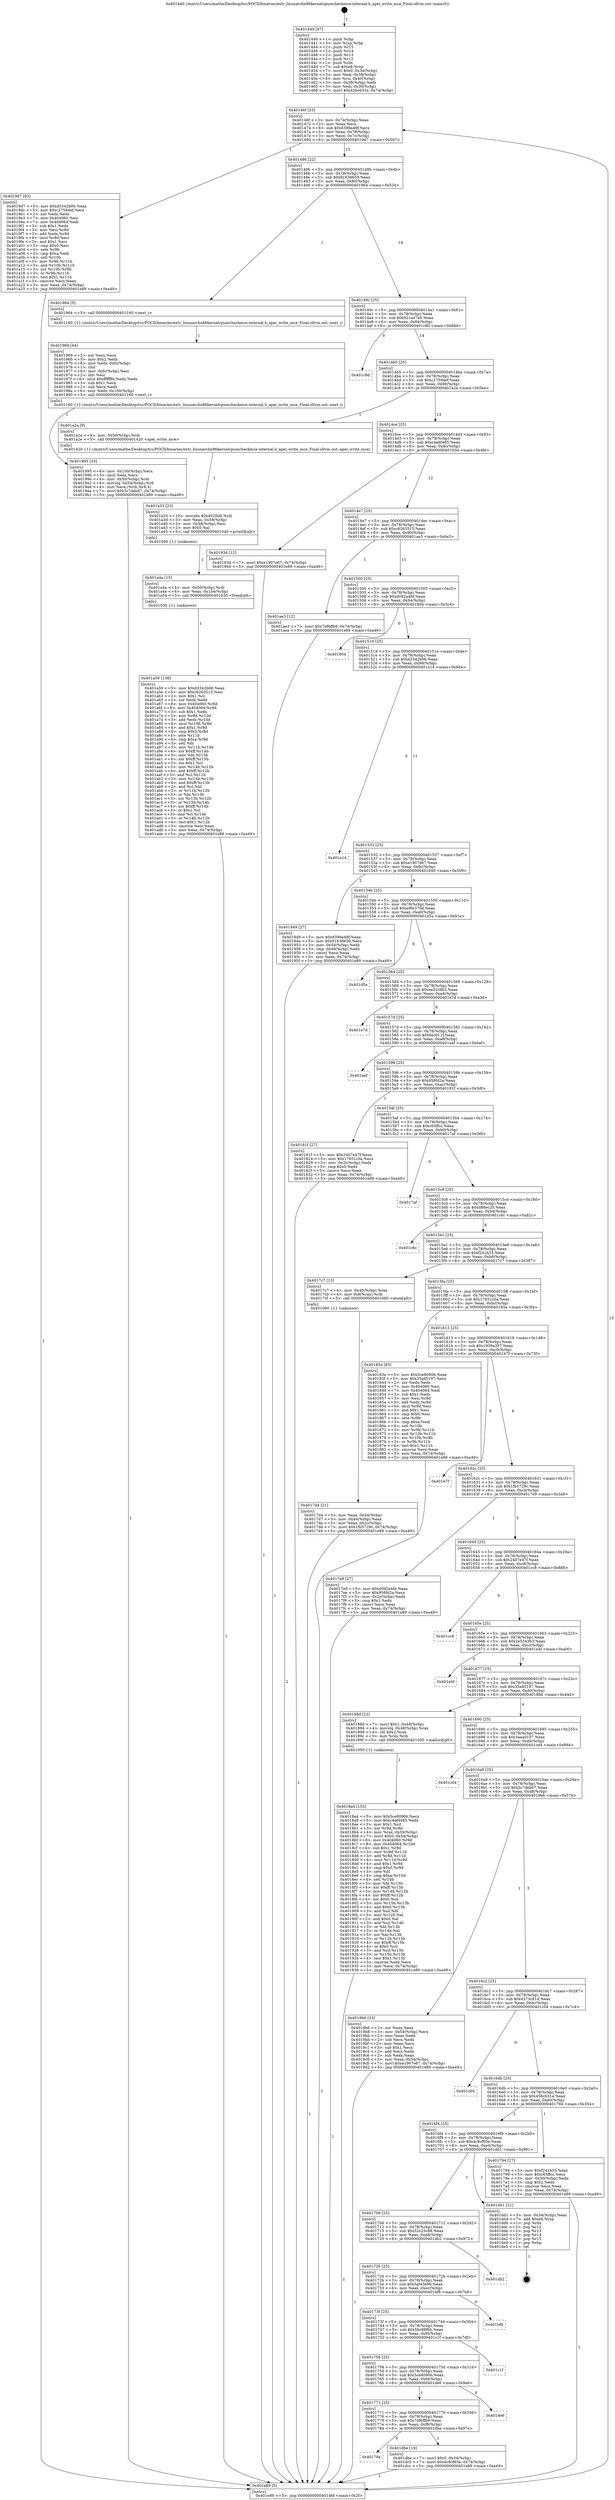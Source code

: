 digraph "0x401440" {
  label = "0x401440 (/mnt/c/Users/mathe/Desktop/tcc/POCII/binaries/extr_linuxarchx86kernelcpumcheckmce-internal.h_apei_write_mce_Final-ollvm.out::main(0))"
  labelloc = "t"
  node[shape=record]

  Entry [label="",width=0.3,height=0.3,shape=circle,fillcolor=black,style=filled]
  "0x40146f" [label="{
     0x40146f [23]\l
     | [instrs]\l
     &nbsp;&nbsp;0x40146f \<+3\>: mov -0x74(%rbp),%eax\l
     &nbsp;&nbsp;0x401472 \<+2\>: mov %eax,%ecx\l
     &nbsp;&nbsp;0x401474 \<+6\>: sub $0x8399a48f,%ecx\l
     &nbsp;&nbsp;0x40147a \<+3\>: mov %eax,-0x78(%rbp)\l
     &nbsp;&nbsp;0x40147d \<+3\>: mov %ecx,-0x7c(%rbp)\l
     &nbsp;&nbsp;0x401480 \<+6\>: je 00000000004019d7 \<main+0x597\>\l
  }"]
  "0x4019d7" [label="{
     0x4019d7 [83]\l
     | [instrs]\l
     &nbsp;&nbsp;0x4019d7 \<+5\>: mov $0xd3342b06,%eax\l
     &nbsp;&nbsp;0x4019dc \<+5\>: mov $0xc27594ef,%ecx\l
     &nbsp;&nbsp;0x4019e1 \<+2\>: xor %edx,%edx\l
     &nbsp;&nbsp;0x4019e3 \<+7\>: mov 0x404060,%esi\l
     &nbsp;&nbsp;0x4019ea \<+7\>: mov 0x404064,%edi\l
     &nbsp;&nbsp;0x4019f1 \<+3\>: sub $0x1,%edx\l
     &nbsp;&nbsp;0x4019f4 \<+3\>: mov %esi,%r8d\l
     &nbsp;&nbsp;0x4019f7 \<+3\>: add %edx,%r8d\l
     &nbsp;&nbsp;0x4019fa \<+4\>: imul %r8d,%esi\l
     &nbsp;&nbsp;0x4019fe \<+3\>: and $0x1,%esi\l
     &nbsp;&nbsp;0x401a01 \<+3\>: cmp $0x0,%esi\l
     &nbsp;&nbsp;0x401a04 \<+4\>: sete %r9b\l
     &nbsp;&nbsp;0x401a08 \<+3\>: cmp $0xa,%edi\l
     &nbsp;&nbsp;0x401a0b \<+4\>: setl %r10b\l
     &nbsp;&nbsp;0x401a0f \<+3\>: mov %r9b,%r11b\l
     &nbsp;&nbsp;0x401a12 \<+3\>: and %r10b,%r11b\l
     &nbsp;&nbsp;0x401a15 \<+3\>: xor %r10b,%r9b\l
     &nbsp;&nbsp;0x401a18 \<+3\>: or %r9b,%r11b\l
     &nbsp;&nbsp;0x401a1b \<+4\>: test $0x1,%r11b\l
     &nbsp;&nbsp;0x401a1f \<+3\>: cmovne %ecx,%eax\l
     &nbsp;&nbsp;0x401a22 \<+3\>: mov %eax,-0x74(%rbp)\l
     &nbsp;&nbsp;0x401a25 \<+5\>: jmp 0000000000401e89 \<main+0xa49\>\l
  }"]
  "0x401486" [label="{
     0x401486 [22]\l
     | [instrs]\l
     &nbsp;&nbsp;0x401486 \<+5\>: jmp 000000000040148b \<main+0x4b\>\l
     &nbsp;&nbsp;0x40148b \<+3\>: mov -0x78(%rbp),%eax\l
     &nbsp;&nbsp;0x40148e \<+5\>: sub $0x91638659,%eax\l
     &nbsp;&nbsp;0x401493 \<+3\>: mov %eax,-0x80(%rbp)\l
     &nbsp;&nbsp;0x401496 \<+6\>: je 0000000000401964 \<main+0x524\>\l
  }"]
  Exit [label="",width=0.3,height=0.3,shape=circle,fillcolor=black,style=filled,peripheries=2]
  "0x401964" [label="{
     0x401964 [5]\l
     | [instrs]\l
     &nbsp;&nbsp;0x401964 \<+5\>: call 0000000000401160 \<next_i\>\l
     | [calls]\l
     &nbsp;&nbsp;0x401160 \{1\} (/mnt/c/Users/mathe/Desktop/tcc/POCII/binaries/extr_linuxarchx86kernelcpumcheckmce-internal.h_apei_write_mce_Final-ollvm.out::next_i)\l
  }"]
  "0x40149c" [label="{
     0x40149c [25]\l
     | [instrs]\l
     &nbsp;&nbsp;0x40149c \<+5\>: jmp 00000000004014a1 \<main+0x61\>\l
     &nbsp;&nbsp;0x4014a1 \<+3\>: mov -0x78(%rbp),%eax\l
     &nbsp;&nbsp;0x4014a4 \<+5\>: sub $0x921ad7a9,%eax\l
     &nbsp;&nbsp;0x4014a9 \<+6\>: mov %eax,-0x84(%rbp)\l
     &nbsp;&nbsp;0x4014af \<+6\>: je 0000000000401c8d \<main+0x84d\>\l
  }"]
  "0x40178a" [label="{
     0x40178a\l
  }", style=dashed]
  "0x401c8d" [label="{
     0x401c8d\l
  }", style=dashed]
  "0x4014b5" [label="{
     0x4014b5 [25]\l
     | [instrs]\l
     &nbsp;&nbsp;0x4014b5 \<+5\>: jmp 00000000004014ba \<main+0x7a\>\l
     &nbsp;&nbsp;0x4014ba \<+3\>: mov -0x78(%rbp),%eax\l
     &nbsp;&nbsp;0x4014bd \<+5\>: sub $0xc27594ef,%eax\l
     &nbsp;&nbsp;0x4014c2 \<+6\>: mov %eax,-0x88(%rbp)\l
     &nbsp;&nbsp;0x4014c8 \<+6\>: je 0000000000401a2a \<main+0x5ea\>\l
  }"]
  "0x401dbe" [label="{
     0x401dbe [19]\l
     | [instrs]\l
     &nbsp;&nbsp;0x401dbe \<+7\>: movl $0x0,-0x34(%rbp)\l
     &nbsp;&nbsp;0x401dc5 \<+7\>: movl $0x4c8cf65e,-0x74(%rbp)\l
     &nbsp;&nbsp;0x401dcc \<+5\>: jmp 0000000000401e89 \<main+0xa49\>\l
  }"]
  "0x401a2a" [label="{
     0x401a2a [9]\l
     | [instrs]\l
     &nbsp;&nbsp;0x401a2a \<+4\>: mov -0x50(%rbp),%rdi\l
     &nbsp;&nbsp;0x401a2e \<+5\>: call 0000000000401420 \<apei_write_mce\>\l
     | [calls]\l
     &nbsp;&nbsp;0x401420 \{1\} (/mnt/c/Users/mathe/Desktop/tcc/POCII/binaries/extr_linuxarchx86kernelcpumcheckmce-internal.h_apei_write_mce_Final-ollvm.out::apei_write_mce)\l
  }"]
  "0x4014ce" [label="{
     0x4014ce [25]\l
     | [instrs]\l
     &nbsp;&nbsp;0x4014ce \<+5\>: jmp 00000000004014d3 \<main+0x93\>\l
     &nbsp;&nbsp;0x4014d3 \<+3\>: mov -0x78(%rbp),%eax\l
     &nbsp;&nbsp;0x4014d6 \<+5\>: sub $0xc4a6f485,%eax\l
     &nbsp;&nbsp;0x4014db \<+6\>: mov %eax,-0x8c(%rbp)\l
     &nbsp;&nbsp;0x4014e1 \<+6\>: je 000000000040193d \<main+0x4fd\>\l
  }"]
  "0x401771" [label="{
     0x401771 [25]\l
     | [instrs]\l
     &nbsp;&nbsp;0x401771 \<+5\>: jmp 0000000000401776 \<main+0x336\>\l
     &nbsp;&nbsp;0x401776 \<+3\>: mov -0x78(%rbp),%eax\l
     &nbsp;&nbsp;0x401779 \<+5\>: sub $0x7df6ffb9,%eax\l
     &nbsp;&nbsp;0x40177e \<+6\>: mov %eax,-0xf8(%rbp)\l
     &nbsp;&nbsp;0x401784 \<+6\>: je 0000000000401dbe \<main+0x97e\>\l
  }"]
  "0x40193d" [label="{
     0x40193d [12]\l
     | [instrs]\l
     &nbsp;&nbsp;0x40193d \<+7\>: movl $0xe1907e67,-0x74(%rbp)\l
     &nbsp;&nbsp;0x401944 \<+5\>: jmp 0000000000401e89 \<main+0xa49\>\l
  }"]
  "0x4014e7" [label="{
     0x4014e7 [25]\l
     | [instrs]\l
     &nbsp;&nbsp;0x4014e7 \<+5\>: jmp 00000000004014ec \<main+0xac\>\l
     &nbsp;&nbsp;0x4014ec \<+3\>: mov -0x78(%rbp),%eax\l
     &nbsp;&nbsp;0x4014ef \<+5\>: sub $0xc6263515,%eax\l
     &nbsp;&nbsp;0x4014f4 \<+6\>: mov %eax,-0x90(%rbp)\l
     &nbsp;&nbsp;0x4014fa \<+6\>: je 0000000000401ae3 \<main+0x6a3\>\l
  }"]
  "0x401de6" [label="{
     0x401de6\l
  }", style=dashed]
  "0x401ae3" [label="{
     0x401ae3 [12]\l
     | [instrs]\l
     &nbsp;&nbsp;0x401ae3 \<+7\>: movl $0x7df6ffb9,-0x74(%rbp)\l
     &nbsp;&nbsp;0x401aea \<+5\>: jmp 0000000000401e89 \<main+0xa49\>\l
  }"]
  "0x401500" [label="{
     0x401500 [25]\l
     | [instrs]\l
     &nbsp;&nbsp;0x401500 \<+5\>: jmp 0000000000401505 \<main+0xc5\>\l
     &nbsp;&nbsp;0x401505 \<+3\>: mov -0x78(%rbp),%eax\l
     &nbsp;&nbsp;0x401508 \<+5\>: sub $0xd092a4fd,%eax\l
     &nbsp;&nbsp;0x40150d \<+6\>: mov %eax,-0x94(%rbp)\l
     &nbsp;&nbsp;0x401513 \<+6\>: je 0000000000401804 \<main+0x3c4\>\l
  }"]
  "0x401758" [label="{
     0x401758 [25]\l
     | [instrs]\l
     &nbsp;&nbsp;0x401758 \<+5\>: jmp 000000000040175d \<main+0x31d\>\l
     &nbsp;&nbsp;0x40175d \<+3\>: mov -0x78(%rbp),%eax\l
     &nbsp;&nbsp;0x401760 \<+5\>: sub $0x5ce8090b,%eax\l
     &nbsp;&nbsp;0x401765 \<+6\>: mov %eax,-0xf4(%rbp)\l
     &nbsp;&nbsp;0x40176b \<+6\>: je 0000000000401de6 \<main+0x9a6\>\l
  }"]
  "0x401804" [label="{
     0x401804\l
  }", style=dashed]
  "0x401519" [label="{
     0x401519 [25]\l
     | [instrs]\l
     &nbsp;&nbsp;0x401519 \<+5\>: jmp 000000000040151e \<main+0xde\>\l
     &nbsp;&nbsp;0x40151e \<+3\>: mov -0x78(%rbp),%eax\l
     &nbsp;&nbsp;0x401521 \<+5\>: sub $0xd3342b06,%eax\l
     &nbsp;&nbsp;0x401526 \<+6\>: mov %eax,-0x98(%rbp)\l
     &nbsp;&nbsp;0x40152c \<+6\>: je 0000000000401e14 \<main+0x9d4\>\l
  }"]
  "0x401c1f" [label="{
     0x401c1f\l
  }", style=dashed]
  "0x401e14" [label="{
     0x401e14\l
  }", style=dashed]
  "0x401532" [label="{
     0x401532 [25]\l
     | [instrs]\l
     &nbsp;&nbsp;0x401532 \<+5\>: jmp 0000000000401537 \<main+0xf7\>\l
     &nbsp;&nbsp;0x401537 \<+3\>: mov -0x78(%rbp),%eax\l
     &nbsp;&nbsp;0x40153a \<+5\>: sub $0xe1907e67,%eax\l
     &nbsp;&nbsp;0x40153f \<+6\>: mov %eax,-0x9c(%rbp)\l
     &nbsp;&nbsp;0x401545 \<+6\>: je 0000000000401949 \<main+0x509\>\l
  }"]
  "0x40173f" [label="{
     0x40173f [25]\l
     | [instrs]\l
     &nbsp;&nbsp;0x40173f \<+5\>: jmp 0000000000401744 \<main+0x304\>\l
     &nbsp;&nbsp;0x401744 \<+3\>: mov -0x78(%rbp),%eax\l
     &nbsp;&nbsp;0x401747 \<+5\>: sub $0x5bc88f6b,%eax\l
     &nbsp;&nbsp;0x40174c \<+6\>: mov %eax,-0xf0(%rbp)\l
     &nbsp;&nbsp;0x401752 \<+6\>: je 0000000000401c1f \<main+0x7df\>\l
  }"]
  "0x401949" [label="{
     0x401949 [27]\l
     | [instrs]\l
     &nbsp;&nbsp;0x401949 \<+5\>: mov $0x8399a48f,%eax\l
     &nbsp;&nbsp;0x40194e \<+5\>: mov $0x91638659,%ecx\l
     &nbsp;&nbsp;0x401953 \<+3\>: mov -0x54(%rbp),%edx\l
     &nbsp;&nbsp;0x401956 \<+3\>: cmp -0x48(%rbp),%edx\l
     &nbsp;&nbsp;0x401959 \<+3\>: cmovl %ecx,%eax\l
     &nbsp;&nbsp;0x40195c \<+3\>: mov %eax,-0x74(%rbp)\l
     &nbsp;&nbsp;0x40195f \<+5\>: jmp 0000000000401e89 \<main+0xa49\>\l
  }"]
  "0x40154b" [label="{
     0x40154b [25]\l
     | [instrs]\l
     &nbsp;&nbsp;0x40154b \<+5\>: jmp 0000000000401550 \<main+0x110\>\l
     &nbsp;&nbsp;0x401550 \<+3\>: mov -0x78(%rbp),%eax\l
     &nbsp;&nbsp;0x401553 \<+5\>: sub $0xe9fe370d,%eax\l
     &nbsp;&nbsp;0x401558 \<+6\>: mov %eax,-0xa0(%rbp)\l
     &nbsp;&nbsp;0x40155e \<+6\>: je 0000000000401d5a \<main+0x91a\>\l
  }"]
  "0x401bf8" [label="{
     0x401bf8\l
  }", style=dashed]
  "0x401d5a" [label="{
     0x401d5a\l
  }", style=dashed]
  "0x401564" [label="{
     0x401564 [25]\l
     | [instrs]\l
     &nbsp;&nbsp;0x401564 \<+5\>: jmp 0000000000401569 \<main+0x129\>\l
     &nbsp;&nbsp;0x401569 \<+3\>: mov -0x78(%rbp),%eax\l
     &nbsp;&nbsp;0x40156c \<+5\>: sub $0xea52cbb3,%eax\l
     &nbsp;&nbsp;0x401571 \<+6\>: mov %eax,-0xa4(%rbp)\l
     &nbsp;&nbsp;0x401577 \<+6\>: je 0000000000401e7d \<main+0xa3d\>\l
  }"]
  "0x401726" [label="{
     0x401726 [25]\l
     | [instrs]\l
     &nbsp;&nbsp;0x401726 \<+5\>: jmp 000000000040172b \<main+0x2eb\>\l
     &nbsp;&nbsp;0x40172b \<+3\>: mov -0x78(%rbp),%eax\l
     &nbsp;&nbsp;0x40172e \<+5\>: sub $0x5af43e96,%eax\l
     &nbsp;&nbsp;0x401733 \<+6\>: mov %eax,-0xec(%rbp)\l
     &nbsp;&nbsp;0x401739 \<+6\>: je 0000000000401bf8 \<main+0x7b8\>\l
  }"]
  "0x401e7d" [label="{
     0x401e7d\l
  }", style=dashed]
  "0x40157d" [label="{
     0x40157d [25]\l
     | [instrs]\l
     &nbsp;&nbsp;0x40157d \<+5\>: jmp 0000000000401582 \<main+0x142\>\l
     &nbsp;&nbsp;0x401582 \<+3\>: mov -0x78(%rbp),%eax\l
     &nbsp;&nbsp;0x401585 \<+5\>: sub $0x6ec911f,%eax\l
     &nbsp;&nbsp;0x40158a \<+6\>: mov %eax,-0xa8(%rbp)\l
     &nbsp;&nbsp;0x401590 \<+6\>: je 0000000000401aef \<main+0x6af\>\l
  }"]
  "0x401db2" [label="{
     0x401db2\l
  }", style=dashed]
  "0x401aef" [label="{
     0x401aef\l
  }", style=dashed]
  "0x401596" [label="{
     0x401596 [25]\l
     | [instrs]\l
     &nbsp;&nbsp;0x401596 \<+5\>: jmp 000000000040159b \<main+0x15b\>\l
     &nbsp;&nbsp;0x40159b \<+3\>: mov -0x78(%rbp),%eax\l
     &nbsp;&nbsp;0x40159e \<+5\>: sub $0x958fd2a,%eax\l
     &nbsp;&nbsp;0x4015a3 \<+6\>: mov %eax,-0xac(%rbp)\l
     &nbsp;&nbsp;0x4015a9 \<+6\>: je 000000000040181f \<main+0x3df\>\l
  }"]
  "0x40170d" [label="{
     0x40170d [25]\l
     | [instrs]\l
     &nbsp;&nbsp;0x40170d \<+5\>: jmp 0000000000401712 \<main+0x2d2\>\l
     &nbsp;&nbsp;0x401712 \<+3\>: mov -0x78(%rbp),%eax\l
     &nbsp;&nbsp;0x401715 \<+5\>: sub $0x52c23c88,%eax\l
     &nbsp;&nbsp;0x40171a \<+6\>: mov %eax,-0xe8(%rbp)\l
     &nbsp;&nbsp;0x401720 \<+6\>: je 0000000000401db2 \<main+0x972\>\l
  }"]
  "0x40181f" [label="{
     0x40181f [27]\l
     | [instrs]\l
     &nbsp;&nbsp;0x40181f \<+5\>: mov $0x24b7e47f,%eax\l
     &nbsp;&nbsp;0x401824 \<+5\>: mov $0x17651c0a,%ecx\l
     &nbsp;&nbsp;0x401829 \<+3\>: mov -0x2c(%rbp),%edx\l
     &nbsp;&nbsp;0x40182c \<+3\>: cmp $0x0,%edx\l
     &nbsp;&nbsp;0x40182f \<+3\>: cmove %ecx,%eax\l
     &nbsp;&nbsp;0x401832 \<+3\>: mov %eax,-0x74(%rbp)\l
     &nbsp;&nbsp;0x401835 \<+5\>: jmp 0000000000401e89 \<main+0xa49\>\l
  }"]
  "0x4015af" [label="{
     0x4015af [25]\l
     | [instrs]\l
     &nbsp;&nbsp;0x4015af \<+5\>: jmp 00000000004015b4 \<main+0x174\>\l
     &nbsp;&nbsp;0x4015b4 \<+3\>: mov -0x78(%rbp),%eax\l
     &nbsp;&nbsp;0x4015b7 \<+5\>: sub $0xc65ffcc,%eax\l
     &nbsp;&nbsp;0x4015bc \<+6\>: mov %eax,-0xb0(%rbp)\l
     &nbsp;&nbsp;0x4015c2 \<+6\>: je 00000000004017af \<main+0x36f\>\l
  }"]
  "0x401dd1" [label="{
     0x401dd1 [21]\l
     | [instrs]\l
     &nbsp;&nbsp;0x401dd1 \<+3\>: mov -0x34(%rbp),%eax\l
     &nbsp;&nbsp;0x401dd4 \<+7\>: add $0xe8,%rsp\l
     &nbsp;&nbsp;0x401ddb \<+1\>: pop %rbx\l
     &nbsp;&nbsp;0x401ddc \<+2\>: pop %r12\l
     &nbsp;&nbsp;0x401dde \<+2\>: pop %r13\l
     &nbsp;&nbsp;0x401de0 \<+2\>: pop %r14\l
     &nbsp;&nbsp;0x401de2 \<+2\>: pop %r15\l
     &nbsp;&nbsp;0x401de4 \<+1\>: pop %rbp\l
     &nbsp;&nbsp;0x401de5 \<+1\>: ret\l
  }"]
  "0x4017af" [label="{
     0x4017af\l
  }", style=dashed]
  "0x4015c8" [label="{
     0x4015c8 [25]\l
     | [instrs]\l
     &nbsp;&nbsp;0x4015c8 \<+5\>: jmp 00000000004015cd \<main+0x18d\>\l
     &nbsp;&nbsp;0x4015cd \<+3\>: mov -0x78(%rbp),%eax\l
     &nbsp;&nbsp;0x4015d0 \<+5\>: sub $0xd88ec20,%eax\l
     &nbsp;&nbsp;0x4015d5 \<+6\>: mov %eax,-0xb4(%rbp)\l
     &nbsp;&nbsp;0x4015db \<+6\>: je 0000000000401c6c \<main+0x82c\>\l
  }"]
  "0x401a59" [label="{
     0x401a59 [138]\l
     | [instrs]\l
     &nbsp;&nbsp;0x401a59 \<+5\>: mov $0xd3342b06,%eax\l
     &nbsp;&nbsp;0x401a5e \<+5\>: mov $0xc6263515,%esi\l
     &nbsp;&nbsp;0x401a63 \<+2\>: mov $0x1,%cl\l
     &nbsp;&nbsp;0x401a65 \<+2\>: xor %edx,%edx\l
     &nbsp;&nbsp;0x401a67 \<+8\>: mov 0x404060,%r8d\l
     &nbsp;&nbsp;0x401a6f \<+8\>: mov 0x404064,%r9d\l
     &nbsp;&nbsp;0x401a77 \<+3\>: sub $0x1,%edx\l
     &nbsp;&nbsp;0x401a7a \<+3\>: mov %r8d,%r10d\l
     &nbsp;&nbsp;0x401a7d \<+3\>: add %edx,%r10d\l
     &nbsp;&nbsp;0x401a80 \<+4\>: imul %r10d,%r8d\l
     &nbsp;&nbsp;0x401a84 \<+4\>: and $0x1,%r8d\l
     &nbsp;&nbsp;0x401a88 \<+4\>: cmp $0x0,%r8d\l
     &nbsp;&nbsp;0x401a8c \<+4\>: sete %r11b\l
     &nbsp;&nbsp;0x401a90 \<+4\>: cmp $0xa,%r9d\l
     &nbsp;&nbsp;0x401a94 \<+3\>: setl %bl\l
     &nbsp;&nbsp;0x401a97 \<+3\>: mov %r11b,%r14b\l
     &nbsp;&nbsp;0x401a9a \<+4\>: xor $0xff,%r14b\l
     &nbsp;&nbsp;0x401a9e \<+3\>: mov %bl,%r15b\l
     &nbsp;&nbsp;0x401aa1 \<+4\>: xor $0xff,%r15b\l
     &nbsp;&nbsp;0x401aa5 \<+3\>: xor $0x1,%cl\l
     &nbsp;&nbsp;0x401aa8 \<+3\>: mov %r14b,%r12b\l
     &nbsp;&nbsp;0x401aab \<+4\>: and $0xff,%r12b\l
     &nbsp;&nbsp;0x401aaf \<+3\>: and %cl,%r11b\l
     &nbsp;&nbsp;0x401ab2 \<+3\>: mov %r15b,%r13b\l
     &nbsp;&nbsp;0x401ab5 \<+4\>: and $0xff,%r13b\l
     &nbsp;&nbsp;0x401ab9 \<+2\>: and %cl,%bl\l
     &nbsp;&nbsp;0x401abb \<+3\>: or %r11b,%r12b\l
     &nbsp;&nbsp;0x401abe \<+3\>: or %bl,%r13b\l
     &nbsp;&nbsp;0x401ac1 \<+3\>: xor %r13b,%r12b\l
     &nbsp;&nbsp;0x401ac4 \<+3\>: or %r15b,%r14b\l
     &nbsp;&nbsp;0x401ac7 \<+4\>: xor $0xff,%r14b\l
     &nbsp;&nbsp;0x401acb \<+3\>: or $0x1,%cl\l
     &nbsp;&nbsp;0x401ace \<+3\>: and %cl,%r14b\l
     &nbsp;&nbsp;0x401ad1 \<+3\>: or %r14b,%r12b\l
     &nbsp;&nbsp;0x401ad4 \<+4\>: test $0x1,%r12b\l
     &nbsp;&nbsp;0x401ad8 \<+3\>: cmovne %esi,%eax\l
     &nbsp;&nbsp;0x401adb \<+3\>: mov %eax,-0x74(%rbp)\l
     &nbsp;&nbsp;0x401ade \<+5\>: jmp 0000000000401e89 \<main+0xa49\>\l
  }"]
  "0x401c6c" [label="{
     0x401c6c\l
  }", style=dashed]
  "0x4015e1" [label="{
     0x4015e1 [25]\l
     | [instrs]\l
     &nbsp;&nbsp;0x4015e1 \<+5\>: jmp 00000000004015e6 \<main+0x1a6\>\l
     &nbsp;&nbsp;0x4015e6 \<+3\>: mov -0x78(%rbp),%eax\l
     &nbsp;&nbsp;0x4015e9 \<+5\>: sub $0xf241b33,%eax\l
     &nbsp;&nbsp;0x4015ee \<+6\>: mov %eax,-0xb8(%rbp)\l
     &nbsp;&nbsp;0x4015f4 \<+6\>: je 00000000004017c7 \<main+0x387\>\l
  }"]
  "0x401a4a" [label="{
     0x401a4a [15]\l
     | [instrs]\l
     &nbsp;&nbsp;0x401a4a \<+4\>: mov -0x50(%rbp),%rdi\l
     &nbsp;&nbsp;0x401a4e \<+6\>: mov %eax,-0x104(%rbp)\l
     &nbsp;&nbsp;0x401a54 \<+5\>: call 0000000000401030 \<free@plt\>\l
     | [calls]\l
     &nbsp;&nbsp;0x401030 \{1\} (unknown)\l
  }"]
  "0x4017c7" [label="{
     0x4017c7 [13]\l
     | [instrs]\l
     &nbsp;&nbsp;0x4017c7 \<+4\>: mov -0x40(%rbp),%rax\l
     &nbsp;&nbsp;0x4017cb \<+4\>: mov 0x8(%rax),%rdi\l
     &nbsp;&nbsp;0x4017cf \<+5\>: call 0000000000401060 \<atoi@plt\>\l
     | [calls]\l
     &nbsp;&nbsp;0x401060 \{1\} (unknown)\l
  }"]
  "0x4015fa" [label="{
     0x4015fa [25]\l
     | [instrs]\l
     &nbsp;&nbsp;0x4015fa \<+5\>: jmp 00000000004015ff \<main+0x1bf\>\l
     &nbsp;&nbsp;0x4015ff \<+3\>: mov -0x78(%rbp),%eax\l
     &nbsp;&nbsp;0x401602 \<+5\>: sub $0x17651c0a,%eax\l
     &nbsp;&nbsp;0x401607 \<+6\>: mov %eax,-0xbc(%rbp)\l
     &nbsp;&nbsp;0x40160d \<+6\>: je 000000000040183a \<main+0x3fa\>\l
  }"]
  "0x401a33" [label="{
     0x401a33 [23]\l
     | [instrs]\l
     &nbsp;&nbsp;0x401a33 \<+10\>: movabs $0x4020d6,%rdi\l
     &nbsp;&nbsp;0x401a3d \<+3\>: mov %eax,-0x58(%rbp)\l
     &nbsp;&nbsp;0x401a40 \<+3\>: mov -0x58(%rbp),%esi\l
     &nbsp;&nbsp;0x401a43 \<+2\>: mov $0x0,%al\l
     &nbsp;&nbsp;0x401a45 \<+5\>: call 0000000000401040 \<printf@plt\>\l
     | [calls]\l
     &nbsp;&nbsp;0x401040 \{1\} (unknown)\l
  }"]
  "0x40183a" [label="{
     0x40183a [83]\l
     | [instrs]\l
     &nbsp;&nbsp;0x40183a \<+5\>: mov $0x5ce8090b,%eax\l
     &nbsp;&nbsp;0x40183f \<+5\>: mov $0x35a85197,%ecx\l
     &nbsp;&nbsp;0x401844 \<+2\>: xor %edx,%edx\l
     &nbsp;&nbsp;0x401846 \<+7\>: mov 0x404060,%esi\l
     &nbsp;&nbsp;0x40184d \<+7\>: mov 0x404064,%edi\l
     &nbsp;&nbsp;0x401854 \<+3\>: sub $0x1,%edx\l
     &nbsp;&nbsp;0x401857 \<+3\>: mov %esi,%r8d\l
     &nbsp;&nbsp;0x40185a \<+3\>: add %edx,%r8d\l
     &nbsp;&nbsp;0x40185d \<+4\>: imul %r8d,%esi\l
     &nbsp;&nbsp;0x401861 \<+3\>: and $0x1,%esi\l
     &nbsp;&nbsp;0x401864 \<+3\>: cmp $0x0,%esi\l
     &nbsp;&nbsp;0x401867 \<+4\>: sete %r9b\l
     &nbsp;&nbsp;0x40186b \<+3\>: cmp $0xa,%edi\l
     &nbsp;&nbsp;0x40186e \<+4\>: setl %r10b\l
     &nbsp;&nbsp;0x401872 \<+3\>: mov %r9b,%r11b\l
     &nbsp;&nbsp;0x401875 \<+3\>: and %r10b,%r11b\l
     &nbsp;&nbsp;0x401878 \<+3\>: xor %r10b,%r9b\l
     &nbsp;&nbsp;0x40187b \<+3\>: or %r9b,%r11b\l
     &nbsp;&nbsp;0x40187e \<+4\>: test $0x1,%r11b\l
     &nbsp;&nbsp;0x401882 \<+3\>: cmovne %ecx,%eax\l
     &nbsp;&nbsp;0x401885 \<+3\>: mov %eax,-0x74(%rbp)\l
     &nbsp;&nbsp;0x401888 \<+5\>: jmp 0000000000401e89 \<main+0xa49\>\l
  }"]
  "0x401613" [label="{
     0x401613 [25]\l
     | [instrs]\l
     &nbsp;&nbsp;0x401613 \<+5\>: jmp 0000000000401618 \<main+0x1d8\>\l
     &nbsp;&nbsp;0x401618 \<+3\>: mov -0x78(%rbp),%eax\l
     &nbsp;&nbsp;0x40161b \<+5\>: sub $0x1939a357,%eax\l
     &nbsp;&nbsp;0x401620 \<+6\>: mov %eax,-0xc0(%rbp)\l
     &nbsp;&nbsp;0x401626 \<+6\>: je 0000000000401b7f \<main+0x73f\>\l
  }"]
  "0x401995" [label="{
     0x401995 [33]\l
     | [instrs]\l
     &nbsp;&nbsp;0x401995 \<+6\>: mov -0x100(%rbp),%ecx\l
     &nbsp;&nbsp;0x40199b \<+3\>: imul %eax,%ecx\l
     &nbsp;&nbsp;0x40199e \<+4\>: mov -0x50(%rbp),%rdi\l
     &nbsp;&nbsp;0x4019a2 \<+4\>: movslq -0x54(%rbp),%r8\l
     &nbsp;&nbsp;0x4019a6 \<+4\>: mov %ecx,(%rdi,%r8,4)\l
     &nbsp;&nbsp;0x4019aa \<+7\>: movl $0x3c7deb67,-0x74(%rbp)\l
     &nbsp;&nbsp;0x4019b1 \<+5\>: jmp 0000000000401e89 \<main+0xa49\>\l
  }"]
  "0x401b7f" [label="{
     0x401b7f\l
  }", style=dashed]
  "0x40162c" [label="{
     0x40162c [25]\l
     | [instrs]\l
     &nbsp;&nbsp;0x40162c \<+5\>: jmp 0000000000401631 \<main+0x1f1\>\l
     &nbsp;&nbsp;0x401631 \<+3\>: mov -0x78(%rbp),%eax\l
     &nbsp;&nbsp;0x401634 \<+5\>: sub $0x1fb5729c,%eax\l
     &nbsp;&nbsp;0x401639 \<+6\>: mov %eax,-0xc4(%rbp)\l
     &nbsp;&nbsp;0x40163f \<+6\>: je 00000000004017e9 \<main+0x3a9\>\l
  }"]
  "0x401969" [label="{
     0x401969 [44]\l
     | [instrs]\l
     &nbsp;&nbsp;0x401969 \<+2\>: xor %ecx,%ecx\l
     &nbsp;&nbsp;0x40196b \<+5\>: mov $0x2,%edx\l
     &nbsp;&nbsp;0x401970 \<+6\>: mov %edx,-0xfc(%rbp)\l
     &nbsp;&nbsp;0x401976 \<+1\>: cltd\l
     &nbsp;&nbsp;0x401977 \<+6\>: mov -0xfc(%rbp),%esi\l
     &nbsp;&nbsp;0x40197d \<+2\>: idiv %esi\l
     &nbsp;&nbsp;0x40197f \<+6\>: imul $0xfffffffe,%edx,%edx\l
     &nbsp;&nbsp;0x401985 \<+3\>: sub $0x1,%ecx\l
     &nbsp;&nbsp;0x401988 \<+2\>: sub %ecx,%edx\l
     &nbsp;&nbsp;0x40198a \<+6\>: mov %edx,-0x100(%rbp)\l
     &nbsp;&nbsp;0x401990 \<+5\>: call 0000000000401160 \<next_i\>\l
     | [calls]\l
     &nbsp;&nbsp;0x401160 \{1\} (/mnt/c/Users/mathe/Desktop/tcc/POCII/binaries/extr_linuxarchx86kernelcpumcheckmce-internal.h_apei_write_mce_Final-ollvm.out::next_i)\l
  }"]
  "0x4017e9" [label="{
     0x4017e9 [27]\l
     | [instrs]\l
     &nbsp;&nbsp;0x4017e9 \<+5\>: mov $0xd092a4fd,%eax\l
     &nbsp;&nbsp;0x4017ee \<+5\>: mov $0x958fd2a,%ecx\l
     &nbsp;&nbsp;0x4017f3 \<+3\>: mov -0x2c(%rbp),%edx\l
     &nbsp;&nbsp;0x4017f6 \<+3\>: cmp $0x1,%edx\l
     &nbsp;&nbsp;0x4017f9 \<+3\>: cmovl %ecx,%eax\l
     &nbsp;&nbsp;0x4017fc \<+3\>: mov %eax,-0x74(%rbp)\l
     &nbsp;&nbsp;0x4017ff \<+5\>: jmp 0000000000401e89 \<main+0xa49\>\l
  }"]
  "0x401645" [label="{
     0x401645 [25]\l
     | [instrs]\l
     &nbsp;&nbsp;0x401645 \<+5\>: jmp 000000000040164a \<main+0x20a\>\l
     &nbsp;&nbsp;0x40164a \<+3\>: mov -0x78(%rbp),%eax\l
     &nbsp;&nbsp;0x40164d \<+5\>: sub $0x24b7e47f,%eax\l
     &nbsp;&nbsp;0x401652 \<+6\>: mov %eax,-0xc8(%rbp)\l
     &nbsp;&nbsp;0x401658 \<+6\>: je 0000000000401cc8 \<main+0x888\>\l
  }"]
  "0x4018a4" [label="{
     0x4018a4 [153]\l
     | [instrs]\l
     &nbsp;&nbsp;0x4018a4 \<+5\>: mov $0x5ce8090b,%ecx\l
     &nbsp;&nbsp;0x4018a9 \<+5\>: mov $0xc4a6f485,%edx\l
     &nbsp;&nbsp;0x4018ae \<+3\>: mov $0x1,%sil\l
     &nbsp;&nbsp;0x4018b1 \<+3\>: xor %r8d,%r8d\l
     &nbsp;&nbsp;0x4018b4 \<+4\>: mov %rax,-0x50(%rbp)\l
     &nbsp;&nbsp;0x4018b8 \<+7\>: movl $0x0,-0x54(%rbp)\l
     &nbsp;&nbsp;0x4018bf \<+8\>: mov 0x404060,%r9d\l
     &nbsp;&nbsp;0x4018c7 \<+8\>: mov 0x404064,%r10d\l
     &nbsp;&nbsp;0x4018cf \<+4\>: sub $0x1,%r8d\l
     &nbsp;&nbsp;0x4018d3 \<+3\>: mov %r9d,%r11d\l
     &nbsp;&nbsp;0x4018d6 \<+3\>: add %r8d,%r11d\l
     &nbsp;&nbsp;0x4018d9 \<+4\>: imul %r11d,%r9d\l
     &nbsp;&nbsp;0x4018dd \<+4\>: and $0x1,%r9d\l
     &nbsp;&nbsp;0x4018e1 \<+4\>: cmp $0x0,%r9d\l
     &nbsp;&nbsp;0x4018e5 \<+3\>: sete %bl\l
     &nbsp;&nbsp;0x4018e8 \<+4\>: cmp $0xa,%r10d\l
     &nbsp;&nbsp;0x4018ec \<+4\>: setl %r14b\l
     &nbsp;&nbsp;0x4018f0 \<+3\>: mov %bl,%r15b\l
     &nbsp;&nbsp;0x4018f3 \<+4\>: xor $0xff,%r15b\l
     &nbsp;&nbsp;0x4018f7 \<+3\>: mov %r14b,%r12b\l
     &nbsp;&nbsp;0x4018fa \<+4\>: xor $0xff,%r12b\l
     &nbsp;&nbsp;0x4018fe \<+4\>: xor $0x0,%sil\l
     &nbsp;&nbsp;0x401902 \<+3\>: mov %r15b,%r13b\l
     &nbsp;&nbsp;0x401905 \<+4\>: and $0x0,%r13b\l
     &nbsp;&nbsp;0x401909 \<+3\>: and %sil,%bl\l
     &nbsp;&nbsp;0x40190c \<+3\>: mov %r12b,%al\l
     &nbsp;&nbsp;0x40190f \<+2\>: and $0x0,%al\l
     &nbsp;&nbsp;0x401911 \<+3\>: and %sil,%r14b\l
     &nbsp;&nbsp;0x401914 \<+3\>: or %bl,%r13b\l
     &nbsp;&nbsp;0x401917 \<+3\>: or %r14b,%al\l
     &nbsp;&nbsp;0x40191a \<+3\>: xor %al,%r13b\l
     &nbsp;&nbsp;0x40191d \<+3\>: or %r12b,%r15b\l
     &nbsp;&nbsp;0x401920 \<+4\>: xor $0xff,%r15b\l
     &nbsp;&nbsp;0x401924 \<+4\>: or $0x0,%sil\l
     &nbsp;&nbsp;0x401928 \<+3\>: and %sil,%r15b\l
     &nbsp;&nbsp;0x40192b \<+3\>: or %r15b,%r13b\l
     &nbsp;&nbsp;0x40192e \<+4\>: test $0x1,%r13b\l
     &nbsp;&nbsp;0x401932 \<+3\>: cmovne %edx,%ecx\l
     &nbsp;&nbsp;0x401935 \<+3\>: mov %ecx,-0x74(%rbp)\l
     &nbsp;&nbsp;0x401938 \<+5\>: jmp 0000000000401e89 \<main+0xa49\>\l
  }"]
  "0x401cc8" [label="{
     0x401cc8\l
  }", style=dashed]
  "0x40165e" [label="{
     0x40165e [25]\l
     | [instrs]\l
     &nbsp;&nbsp;0x40165e \<+5\>: jmp 0000000000401663 \<main+0x223\>\l
     &nbsp;&nbsp;0x401663 \<+3\>: mov -0x78(%rbp),%eax\l
     &nbsp;&nbsp;0x401666 \<+5\>: sub $0x2e534363,%eax\l
     &nbsp;&nbsp;0x40166b \<+6\>: mov %eax,-0xcc(%rbp)\l
     &nbsp;&nbsp;0x401671 \<+6\>: je 0000000000401e4f \<main+0xa0f\>\l
  }"]
  "0x4017d4" [label="{
     0x4017d4 [21]\l
     | [instrs]\l
     &nbsp;&nbsp;0x4017d4 \<+3\>: mov %eax,-0x44(%rbp)\l
     &nbsp;&nbsp;0x4017d7 \<+3\>: mov -0x44(%rbp),%eax\l
     &nbsp;&nbsp;0x4017da \<+3\>: mov %eax,-0x2c(%rbp)\l
     &nbsp;&nbsp;0x4017dd \<+7\>: movl $0x1fb5729c,-0x74(%rbp)\l
     &nbsp;&nbsp;0x4017e4 \<+5\>: jmp 0000000000401e89 \<main+0xa49\>\l
  }"]
  "0x401e4f" [label="{
     0x401e4f\l
  }", style=dashed]
  "0x401677" [label="{
     0x401677 [25]\l
     | [instrs]\l
     &nbsp;&nbsp;0x401677 \<+5\>: jmp 000000000040167c \<main+0x23c\>\l
     &nbsp;&nbsp;0x40167c \<+3\>: mov -0x78(%rbp),%eax\l
     &nbsp;&nbsp;0x40167f \<+5\>: sub $0x35a85197,%eax\l
     &nbsp;&nbsp;0x401684 \<+6\>: mov %eax,-0xd0(%rbp)\l
     &nbsp;&nbsp;0x40168a \<+6\>: je 000000000040188d \<main+0x44d\>\l
  }"]
  "0x401440" [label="{
     0x401440 [47]\l
     | [instrs]\l
     &nbsp;&nbsp;0x401440 \<+1\>: push %rbp\l
     &nbsp;&nbsp;0x401441 \<+3\>: mov %rsp,%rbp\l
     &nbsp;&nbsp;0x401444 \<+2\>: push %r15\l
     &nbsp;&nbsp;0x401446 \<+2\>: push %r14\l
     &nbsp;&nbsp;0x401448 \<+2\>: push %r13\l
     &nbsp;&nbsp;0x40144a \<+2\>: push %r12\l
     &nbsp;&nbsp;0x40144c \<+1\>: push %rbx\l
     &nbsp;&nbsp;0x40144d \<+7\>: sub $0xe8,%rsp\l
     &nbsp;&nbsp;0x401454 \<+7\>: movl $0x0,-0x34(%rbp)\l
     &nbsp;&nbsp;0x40145b \<+3\>: mov %edi,-0x38(%rbp)\l
     &nbsp;&nbsp;0x40145e \<+4\>: mov %rsi,-0x40(%rbp)\l
     &nbsp;&nbsp;0x401462 \<+3\>: mov -0x38(%rbp),%edi\l
     &nbsp;&nbsp;0x401465 \<+3\>: mov %edi,-0x30(%rbp)\l
     &nbsp;&nbsp;0x401468 \<+7\>: movl $0x456c631e,-0x74(%rbp)\l
  }"]
  "0x40188d" [label="{
     0x40188d [23]\l
     | [instrs]\l
     &nbsp;&nbsp;0x40188d \<+7\>: movl $0x1,-0x48(%rbp)\l
     &nbsp;&nbsp;0x401894 \<+4\>: movslq -0x48(%rbp),%rax\l
     &nbsp;&nbsp;0x401898 \<+4\>: shl $0x2,%rax\l
     &nbsp;&nbsp;0x40189c \<+3\>: mov %rax,%rdi\l
     &nbsp;&nbsp;0x40189f \<+5\>: call 0000000000401050 \<malloc@plt\>\l
     | [calls]\l
     &nbsp;&nbsp;0x401050 \{1\} (unknown)\l
  }"]
  "0x401690" [label="{
     0x401690 [25]\l
     | [instrs]\l
     &nbsp;&nbsp;0x401690 \<+5\>: jmp 0000000000401695 \<main+0x255\>\l
     &nbsp;&nbsp;0x401695 \<+3\>: mov -0x78(%rbp),%eax\l
     &nbsp;&nbsp;0x401698 \<+5\>: sub $0x3aaa0107,%eax\l
     &nbsp;&nbsp;0x40169d \<+6\>: mov %eax,-0xd4(%rbp)\l
     &nbsp;&nbsp;0x4016a3 \<+6\>: je 0000000000401cd4 \<main+0x894\>\l
  }"]
  "0x401e89" [label="{
     0x401e89 [5]\l
     | [instrs]\l
     &nbsp;&nbsp;0x401e89 \<+5\>: jmp 000000000040146f \<main+0x2f\>\l
  }"]
  "0x401cd4" [label="{
     0x401cd4\l
  }", style=dashed]
  "0x4016a9" [label="{
     0x4016a9 [25]\l
     | [instrs]\l
     &nbsp;&nbsp;0x4016a9 \<+5\>: jmp 00000000004016ae \<main+0x26e\>\l
     &nbsp;&nbsp;0x4016ae \<+3\>: mov -0x78(%rbp),%eax\l
     &nbsp;&nbsp;0x4016b1 \<+5\>: sub $0x3c7deb67,%eax\l
     &nbsp;&nbsp;0x4016b6 \<+6\>: mov %eax,-0xd8(%rbp)\l
     &nbsp;&nbsp;0x4016bc \<+6\>: je 00000000004019b6 \<main+0x576\>\l
  }"]
  "0x4016f4" [label="{
     0x4016f4 [25]\l
     | [instrs]\l
     &nbsp;&nbsp;0x4016f4 \<+5\>: jmp 00000000004016f9 \<main+0x2b9\>\l
     &nbsp;&nbsp;0x4016f9 \<+3\>: mov -0x78(%rbp),%eax\l
     &nbsp;&nbsp;0x4016fc \<+5\>: sub $0x4c8cf65e,%eax\l
     &nbsp;&nbsp;0x401701 \<+6\>: mov %eax,-0xe4(%rbp)\l
     &nbsp;&nbsp;0x401707 \<+6\>: je 0000000000401dd1 \<main+0x991\>\l
  }"]
  "0x4019b6" [label="{
     0x4019b6 [33]\l
     | [instrs]\l
     &nbsp;&nbsp;0x4019b6 \<+2\>: xor %eax,%eax\l
     &nbsp;&nbsp;0x4019b8 \<+3\>: mov -0x54(%rbp),%ecx\l
     &nbsp;&nbsp;0x4019bb \<+2\>: mov %eax,%edx\l
     &nbsp;&nbsp;0x4019bd \<+2\>: sub %ecx,%edx\l
     &nbsp;&nbsp;0x4019bf \<+2\>: mov %eax,%ecx\l
     &nbsp;&nbsp;0x4019c1 \<+3\>: sub $0x1,%ecx\l
     &nbsp;&nbsp;0x4019c4 \<+2\>: add %ecx,%edx\l
     &nbsp;&nbsp;0x4019c6 \<+2\>: sub %edx,%eax\l
     &nbsp;&nbsp;0x4019c8 \<+3\>: mov %eax,-0x54(%rbp)\l
     &nbsp;&nbsp;0x4019cb \<+7\>: movl $0xe1907e67,-0x74(%rbp)\l
     &nbsp;&nbsp;0x4019d2 \<+5\>: jmp 0000000000401e89 \<main+0xa49\>\l
  }"]
  "0x4016c2" [label="{
     0x4016c2 [25]\l
     | [instrs]\l
     &nbsp;&nbsp;0x4016c2 \<+5\>: jmp 00000000004016c7 \<main+0x287\>\l
     &nbsp;&nbsp;0x4016c7 \<+3\>: mov -0x78(%rbp),%eax\l
     &nbsp;&nbsp;0x4016ca \<+5\>: sub $0x4373c91d,%eax\l
     &nbsp;&nbsp;0x4016cf \<+6\>: mov %eax,-0xdc(%rbp)\l
     &nbsp;&nbsp;0x4016d5 \<+6\>: je 0000000000401c04 \<main+0x7c4\>\l
  }"]
  "0x401794" [label="{
     0x401794 [27]\l
     | [instrs]\l
     &nbsp;&nbsp;0x401794 \<+5\>: mov $0xf241b33,%eax\l
     &nbsp;&nbsp;0x401799 \<+5\>: mov $0xc65ffcc,%ecx\l
     &nbsp;&nbsp;0x40179e \<+3\>: mov -0x30(%rbp),%edx\l
     &nbsp;&nbsp;0x4017a1 \<+3\>: cmp $0x2,%edx\l
     &nbsp;&nbsp;0x4017a4 \<+3\>: cmovne %ecx,%eax\l
     &nbsp;&nbsp;0x4017a7 \<+3\>: mov %eax,-0x74(%rbp)\l
     &nbsp;&nbsp;0x4017aa \<+5\>: jmp 0000000000401e89 \<main+0xa49\>\l
  }"]
  "0x401c04" [label="{
     0x401c04\l
  }", style=dashed]
  "0x4016db" [label="{
     0x4016db [25]\l
     | [instrs]\l
     &nbsp;&nbsp;0x4016db \<+5\>: jmp 00000000004016e0 \<main+0x2a0\>\l
     &nbsp;&nbsp;0x4016e0 \<+3\>: mov -0x78(%rbp),%eax\l
     &nbsp;&nbsp;0x4016e3 \<+5\>: sub $0x456c631e,%eax\l
     &nbsp;&nbsp;0x4016e8 \<+6\>: mov %eax,-0xe0(%rbp)\l
     &nbsp;&nbsp;0x4016ee \<+6\>: je 0000000000401794 \<main+0x354\>\l
  }"]
  Entry -> "0x401440" [label=" 1"]
  "0x40146f" -> "0x4019d7" [label=" 1"]
  "0x40146f" -> "0x401486" [label=" 15"]
  "0x401dd1" -> Exit [label=" 1"]
  "0x401486" -> "0x401964" [label=" 1"]
  "0x401486" -> "0x40149c" [label=" 14"]
  "0x401dbe" -> "0x401e89" [label=" 1"]
  "0x40149c" -> "0x401c8d" [label=" 0"]
  "0x40149c" -> "0x4014b5" [label=" 14"]
  "0x401771" -> "0x40178a" [label=" 0"]
  "0x4014b5" -> "0x401a2a" [label=" 1"]
  "0x4014b5" -> "0x4014ce" [label=" 13"]
  "0x401771" -> "0x401dbe" [label=" 1"]
  "0x4014ce" -> "0x40193d" [label=" 1"]
  "0x4014ce" -> "0x4014e7" [label=" 12"]
  "0x401758" -> "0x401771" [label=" 1"]
  "0x4014e7" -> "0x401ae3" [label=" 1"]
  "0x4014e7" -> "0x401500" [label=" 11"]
  "0x401758" -> "0x401de6" [label=" 0"]
  "0x401500" -> "0x401804" [label=" 0"]
  "0x401500" -> "0x401519" [label=" 11"]
  "0x40173f" -> "0x401758" [label=" 1"]
  "0x401519" -> "0x401e14" [label=" 0"]
  "0x401519" -> "0x401532" [label=" 11"]
  "0x40173f" -> "0x401c1f" [label=" 0"]
  "0x401532" -> "0x401949" [label=" 2"]
  "0x401532" -> "0x40154b" [label=" 9"]
  "0x401726" -> "0x40173f" [label=" 1"]
  "0x40154b" -> "0x401d5a" [label=" 0"]
  "0x40154b" -> "0x401564" [label=" 9"]
  "0x401726" -> "0x401bf8" [label=" 0"]
  "0x401564" -> "0x401e7d" [label=" 0"]
  "0x401564" -> "0x40157d" [label=" 9"]
  "0x40170d" -> "0x401726" [label=" 1"]
  "0x40157d" -> "0x401aef" [label=" 0"]
  "0x40157d" -> "0x401596" [label=" 9"]
  "0x40170d" -> "0x401db2" [label=" 0"]
  "0x401596" -> "0x40181f" [label=" 1"]
  "0x401596" -> "0x4015af" [label=" 8"]
  "0x4016f4" -> "0x40170d" [label=" 1"]
  "0x4015af" -> "0x4017af" [label=" 0"]
  "0x4015af" -> "0x4015c8" [label=" 8"]
  "0x4016f4" -> "0x401dd1" [label=" 1"]
  "0x4015c8" -> "0x401c6c" [label=" 0"]
  "0x4015c8" -> "0x4015e1" [label=" 8"]
  "0x401ae3" -> "0x401e89" [label=" 1"]
  "0x4015e1" -> "0x4017c7" [label=" 1"]
  "0x4015e1" -> "0x4015fa" [label=" 7"]
  "0x401a59" -> "0x401e89" [label=" 1"]
  "0x4015fa" -> "0x40183a" [label=" 1"]
  "0x4015fa" -> "0x401613" [label=" 6"]
  "0x401a4a" -> "0x401a59" [label=" 1"]
  "0x401613" -> "0x401b7f" [label=" 0"]
  "0x401613" -> "0x40162c" [label=" 6"]
  "0x401a33" -> "0x401a4a" [label=" 1"]
  "0x40162c" -> "0x4017e9" [label=" 1"]
  "0x40162c" -> "0x401645" [label=" 5"]
  "0x401a2a" -> "0x401a33" [label=" 1"]
  "0x401645" -> "0x401cc8" [label=" 0"]
  "0x401645" -> "0x40165e" [label=" 5"]
  "0x4019d7" -> "0x401e89" [label=" 1"]
  "0x40165e" -> "0x401e4f" [label=" 0"]
  "0x40165e" -> "0x401677" [label=" 5"]
  "0x4019b6" -> "0x401e89" [label=" 1"]
  "0x401677" -> "0x40188d" [label=" 1"]
  "0x401677" -> "0x401690" [label=" 4"]
  "0x401995" -> "0x401e89" [label=" 1"]
  "0x401690" -> "0x401cd4" [label=" 0"]
  "0x401690" -> "0x4016a9" [label=" 4"]
  "0x401969" -> "0x401995" [label=" 1"]
  "0x4016a9" -> "0x4019b6" [label=" 1"]
  "0x4016a9" -> "0x4016c2" [label=" 3"]
  "0x401964" -> "0x401969" [label=" 1"]
  "0x4016c2" -> "0x401c04" [label=" 0"]
  "0x4016c2" -> "0x4016db" [label=" 3"]
  "0x401949" -> "0x401e89" [label=" 2"]
  "0x4016db" -> "0x401794" [label=" 1"]
  "0x4016db" -> "0x4016f4" [label=" 2"]
  "0x401794" -> "0x401e89" [label=" 1"]
  "0x401440" -> "0x40146f" [label=" 1"]
  "0x401e89" -> "0x40146f" [label=" 15"]
  "0x4017c7" -> "0x4017d4" [label=" 1"]
  "0x4017d4" -> "0x401e89" [label=" 1"]
  "0x4017e9" -> "0x401e89" [label=" 1"]
  "0x40181f" -> "0x401e89" [label=" 1"]
  "0x40183a" -> "0x401e89" [label=" 1"]
  "0x40188d" -> "0x4018a4" [label=" 1"]
  "0x4018a4" -> "0x401e89" [label=" 1"]
  "0x40193d" -> "0x401e89" [label=" 1"]
}
